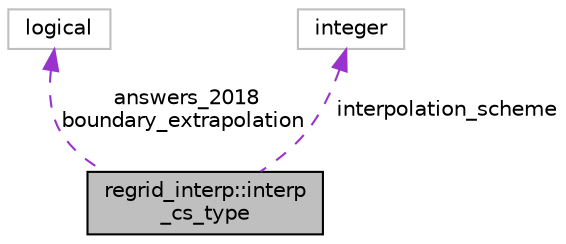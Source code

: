 digraph "regrid_interp::interp_cs_type"
{
 // INTERACTIVE_SVG=YES
 // LATEX_PDF_SIZE
  edge [fontname="Helvetica",fontsize="10",labelfontname="Helvetica",labelfontsize="10"];
  node [fontname="Helvetica",fontsize="10",shape=record];
  Node1 [label="regrid_interp::interp\l_cs_type",height=0.2,width=0.4,color="black", fillcolor="grey75", style="filled", fontcolor="black",tooltip="Control structure for regrid_interp module."];
  Node2 -> Node1 [dir="back",color="darkorchid3",fontsize="10",style="dashed",label=" answers_2018\nboundary_extrapolation" ,fontname="Helvetica"];
  Node2 [label="logical",height=0.2,width=0.4,color="grey75", fillcolor="white", style="filled",tooltip=" "];
  Node3 -> Node1 [dir="back",color="darkorchid3",fontsize="10",style="dashed",label=" interpolation_scheme" ,fontname="Helvetica"];
  Node3 [label="integer",height=0.2,width=0.4,color="grey75", fillcolor="white", style="filled",tooltip=" "];
}
